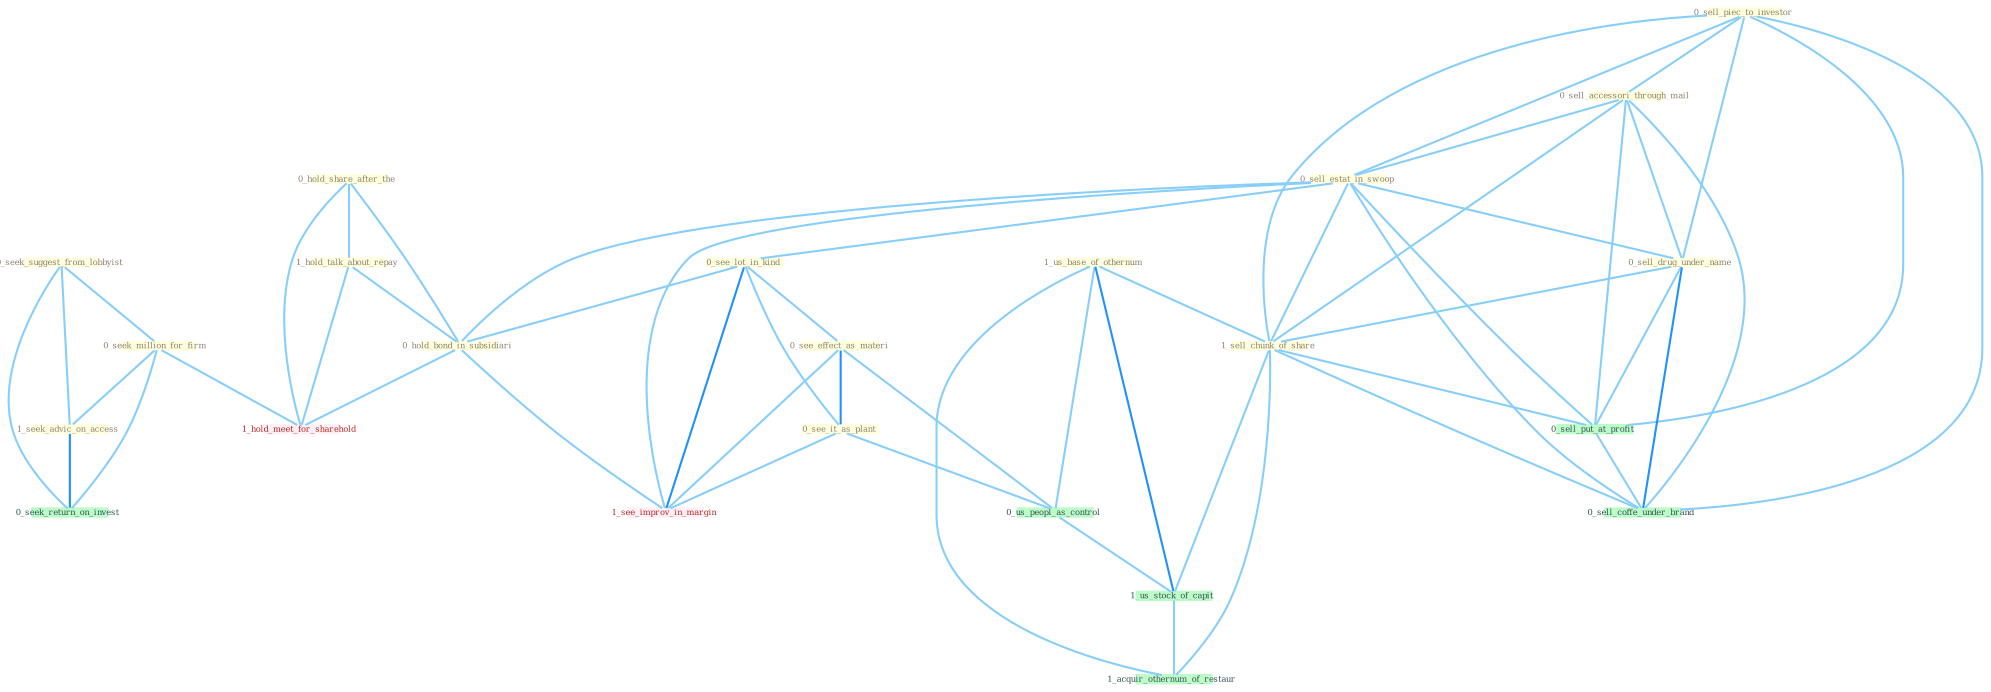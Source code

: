 Graph G{ 
    node
    [shape=polygon,style=filled,width=.5,height=.06,color="#BDFCC9",fixedsize=true,fontsize=4,
    fontcolor="#2f4f4f"];
    {node
    [color="#ffffe0", fontcolor="#8b7d6b"] "0_sell_piec_to_investor " "0_sell_accessori_through_mail " "0_hold_share_after_the " "0_sell_estat_in_swoop " "0_see_lot_in_kind " "0_sell_drug_under_name " "0_seek_suggest_from_lobbyist " "1_hold_talk_about_repay " "0_seek_million_for_firm " "1_seek_advic_on_access " "0_see_effect_as_materi " "1_us_base_of_othernum " "1_sell_chunk_of_share " "0_hold_bond_in_subsidiari " "0_see_it_as_plant "}
{node [color="#fff0f5", fontcolor="#b22222"] "1_see_improv_in_margin " "1_hold_meet_for_sharehold "}
edge [color="#B0E2FF"];

	"0_sell_piec_to_investor " -- "0_sell_accessori_through_mail " [w="1", color="#87cefa" ];
	"0_sell_piec_to_investor " -- "0_sell_estat_in_swoop " [w="1", color="#87cefa" ];
	"0_sell_piec_to_investor " -- "0_sell_drug_under_name " [w="1", color="#87cefa" ];
	"0_sell_piec_to_investor " -- "1_sell_chunk_of_share " [w="1", color="#87cefa" ];
	"0_sell_piec_to_investor " -- "0_sell_put_at_profit " [w="1", color="#87cefa" ];
	"0_sell_piec_to_investor " -- "0_sell_coffe_under_brand " [w="1", color="#87cefa" ];
	"0_sell_accessori_through_mail " -- "0_sell_estat_in_swoop " [w="1", color="#87cefa" ];
	"0_sell_accessori_through_mail " -- "0_sell_drug_under_name " [w="1", color="#87cefa" ];
	"0_sell_accessori_through_mail " -- "1_sell_chunk_of_share " [w="1", color="#87cefa" ];
	"0_sell_accessori_through_mail " -- "0_sell_put_at_profit " [w="1", color="#87cefa" ];
	"0_sell_accessori_through_mail " -- "0_sell_coffe_under_brand " [w="1", color="#87cefa" ];
	"0_hold_share_after_the " -- "1_hold_talk_about_repay " [w="1", color="#87cefa" ];
	"0_hold_share_after_the " -- "0_hold_bond_in_subsidiari " [w="1", color="#87cefa" ];
	"0_hold_share_after_the " -- "1_hold_meet_for_sharehold " [w="1", color="#87cefa" ];
	"0_sell_estat_in_swoop " -- "0_see_lot_in_kind " [w="1", color="#87cefa" ];
	"0_sell_estat_in_swoop " -- "0_sell_drug_under_name " [w="1", color="#87cefa" ];
	"0_sell_estat_in_swoop " -- "1_sell_chunk_of_share " [w="1", color="#87cefa" ];
	"0_sell_estat_in_swoop " -- "0_hold_bond_in_subsidiari " [w="1", color="#87cefa" ];
	"0_sell_estat_in_swoop " -- "0_sell_put_at_profit " [w="1", color="#87cefa" ];
	"0_sell_estat_in_swoop " -- "1_see_improv_in_margin " [w="1", color="#87cefa" ];
	"0_sell_estat_in_swoop " -- "0_sell_coffe_under_brand " [w="1", color="#87cefa" ];
	"0_see_lot_in_kind " -- "0_see_effect_as_materi " [w="1", color="#87cefa" ];
	"0_see_lot_in_kind " -- "0_hold_bond_in_subsidiari " [w="1", color="#87cefa" ];
	"0_see_lot_in_kind " -- "0_see_it_as_plant " [w="1", color="#87cefa" ];
	"0_see_lot_in_kind " -- "1_see_improv_in_margin " [w="2", color="#1e90ff" , len=0.8];
	"0_sell_drug_under_name " -- "1_sell_chunk_of_share " [w="1", color="#87cefa" ];
	"0_sell_drug_under_name " -- "0_sell_put_at_profit " [w="1", color="#87cefa" ];
	"0_sell_drug_under_name " -- "0_sell_coffe_under_brand " [w="2", color="#1e90ff" , len=0.8];
	"0_seek_suggest_from_lobbyist " -- "0_seek_million_for_firm " [w="1", color="#87cefa" ];
	"0_seek_suggest_from_lobbyist " -- "1_seek_advic_on_access " [w="1", color="#87cefa" ];
	"0_seek_suggest_from_lobbyist " -- "0_seek_return_on_invest " [w="1", color="#87cefa" ];
	"1_hold_talk_about_repay " -- "0_hold_bond_in_subsidiari " [w="1", color="#87cefa" ];
	"1_hold_talk_about_repay " -- "1_hold_meet_for_sharehold " [w="1", color="#87cefa" ];
	"0_seek_million_for_firm " -- "1_seek_advic_on_access " [w="1", color="#87cefa" ];
	"0_seek_million_for_firm " -- "0_seek_return_on_invest " [w="1", color="#87cefa" ];
	"0_seek_million_for_firm " -- "1_hold_meet_for_sharehold " [w="1", color="#87cefa" ];
	"1_seek_advic_on_access " -- "0_seek_return_on_invest " [w="2", color="#1e90ff" , len=0.8];
	"0_see_effect_as_materi " -- "0_see_it_as_plant " [w="2", color="#1e90ff" , len=0.8];
	"0_see_effect_as_materi " -- "0_us_peopl_as_control " [w="1", color="#87cefa" ];
	"0_see_effect_as_materi " -- "1_see_improv_in_margin " [w="1", color="#87cefa" ];
	"1_us_base_of_othernum " -- "1_sell_chunk_of_share " [w="1", color="#87cefa" ];
	"1_us_base_of_othernum " -- "0_us_peopl_as_control " [w="1", color="#87cefa" ];
	"1_us_base_of_othernum " -- "1_us_stock_of_capit " [w="2", color="#1e90ff" , len=0.8];
	"1_us_base_of_othernum " -- "1_acquir_othernum_of_restaur " [w="1", color="#87cefa" ];
	"1_sell_chunk_of_share " -- "0_sell_put_at_profit " [w="1", color="#87cefa" ];
	"1_sell_chunk_of_share " -- "1_us_stock_of_capit " [w="1", color="#87cefa" ];
	"1_sell_chunk_of_share " -- "0_sell_coffe_under_brand " [w="1", color="#87cefa" ];
	"1_sell_chunk_of_share " -- "1_acquir_othernum_of_restaur " [w="1", color="#87cefa" ];
	"0_hold_bond_in_subsidiari " -- "1_see_improv_in_margin " [w="1", color="#87cefa" ];
	"0_hold_bond_in_subsidiari " -- "1_hold_meet_for_sharehold " [w="1", color="#87cefa" ];
	"0_see_it_as_plant " -- "0_us_peopl_as_control " [w="1", color="#87cefa" ];
	"0_see_it_as_plant " -- "1_see_improv_in_margin " [w="1", color="#87cefa" ];
	"0_us_peopl_as_control " -- "1_us_stock_of_capit " [w="1", color="#87cefa" ];
	"0_sell_put_at_profit " -- "0_sell_coffe_under_brand " [w="1", color="#87cefa" ];
	"1_us_stock_of_capit " -- "1_acquir_othernum_of_restaur " [w="1", color="#87cefa" ];
}